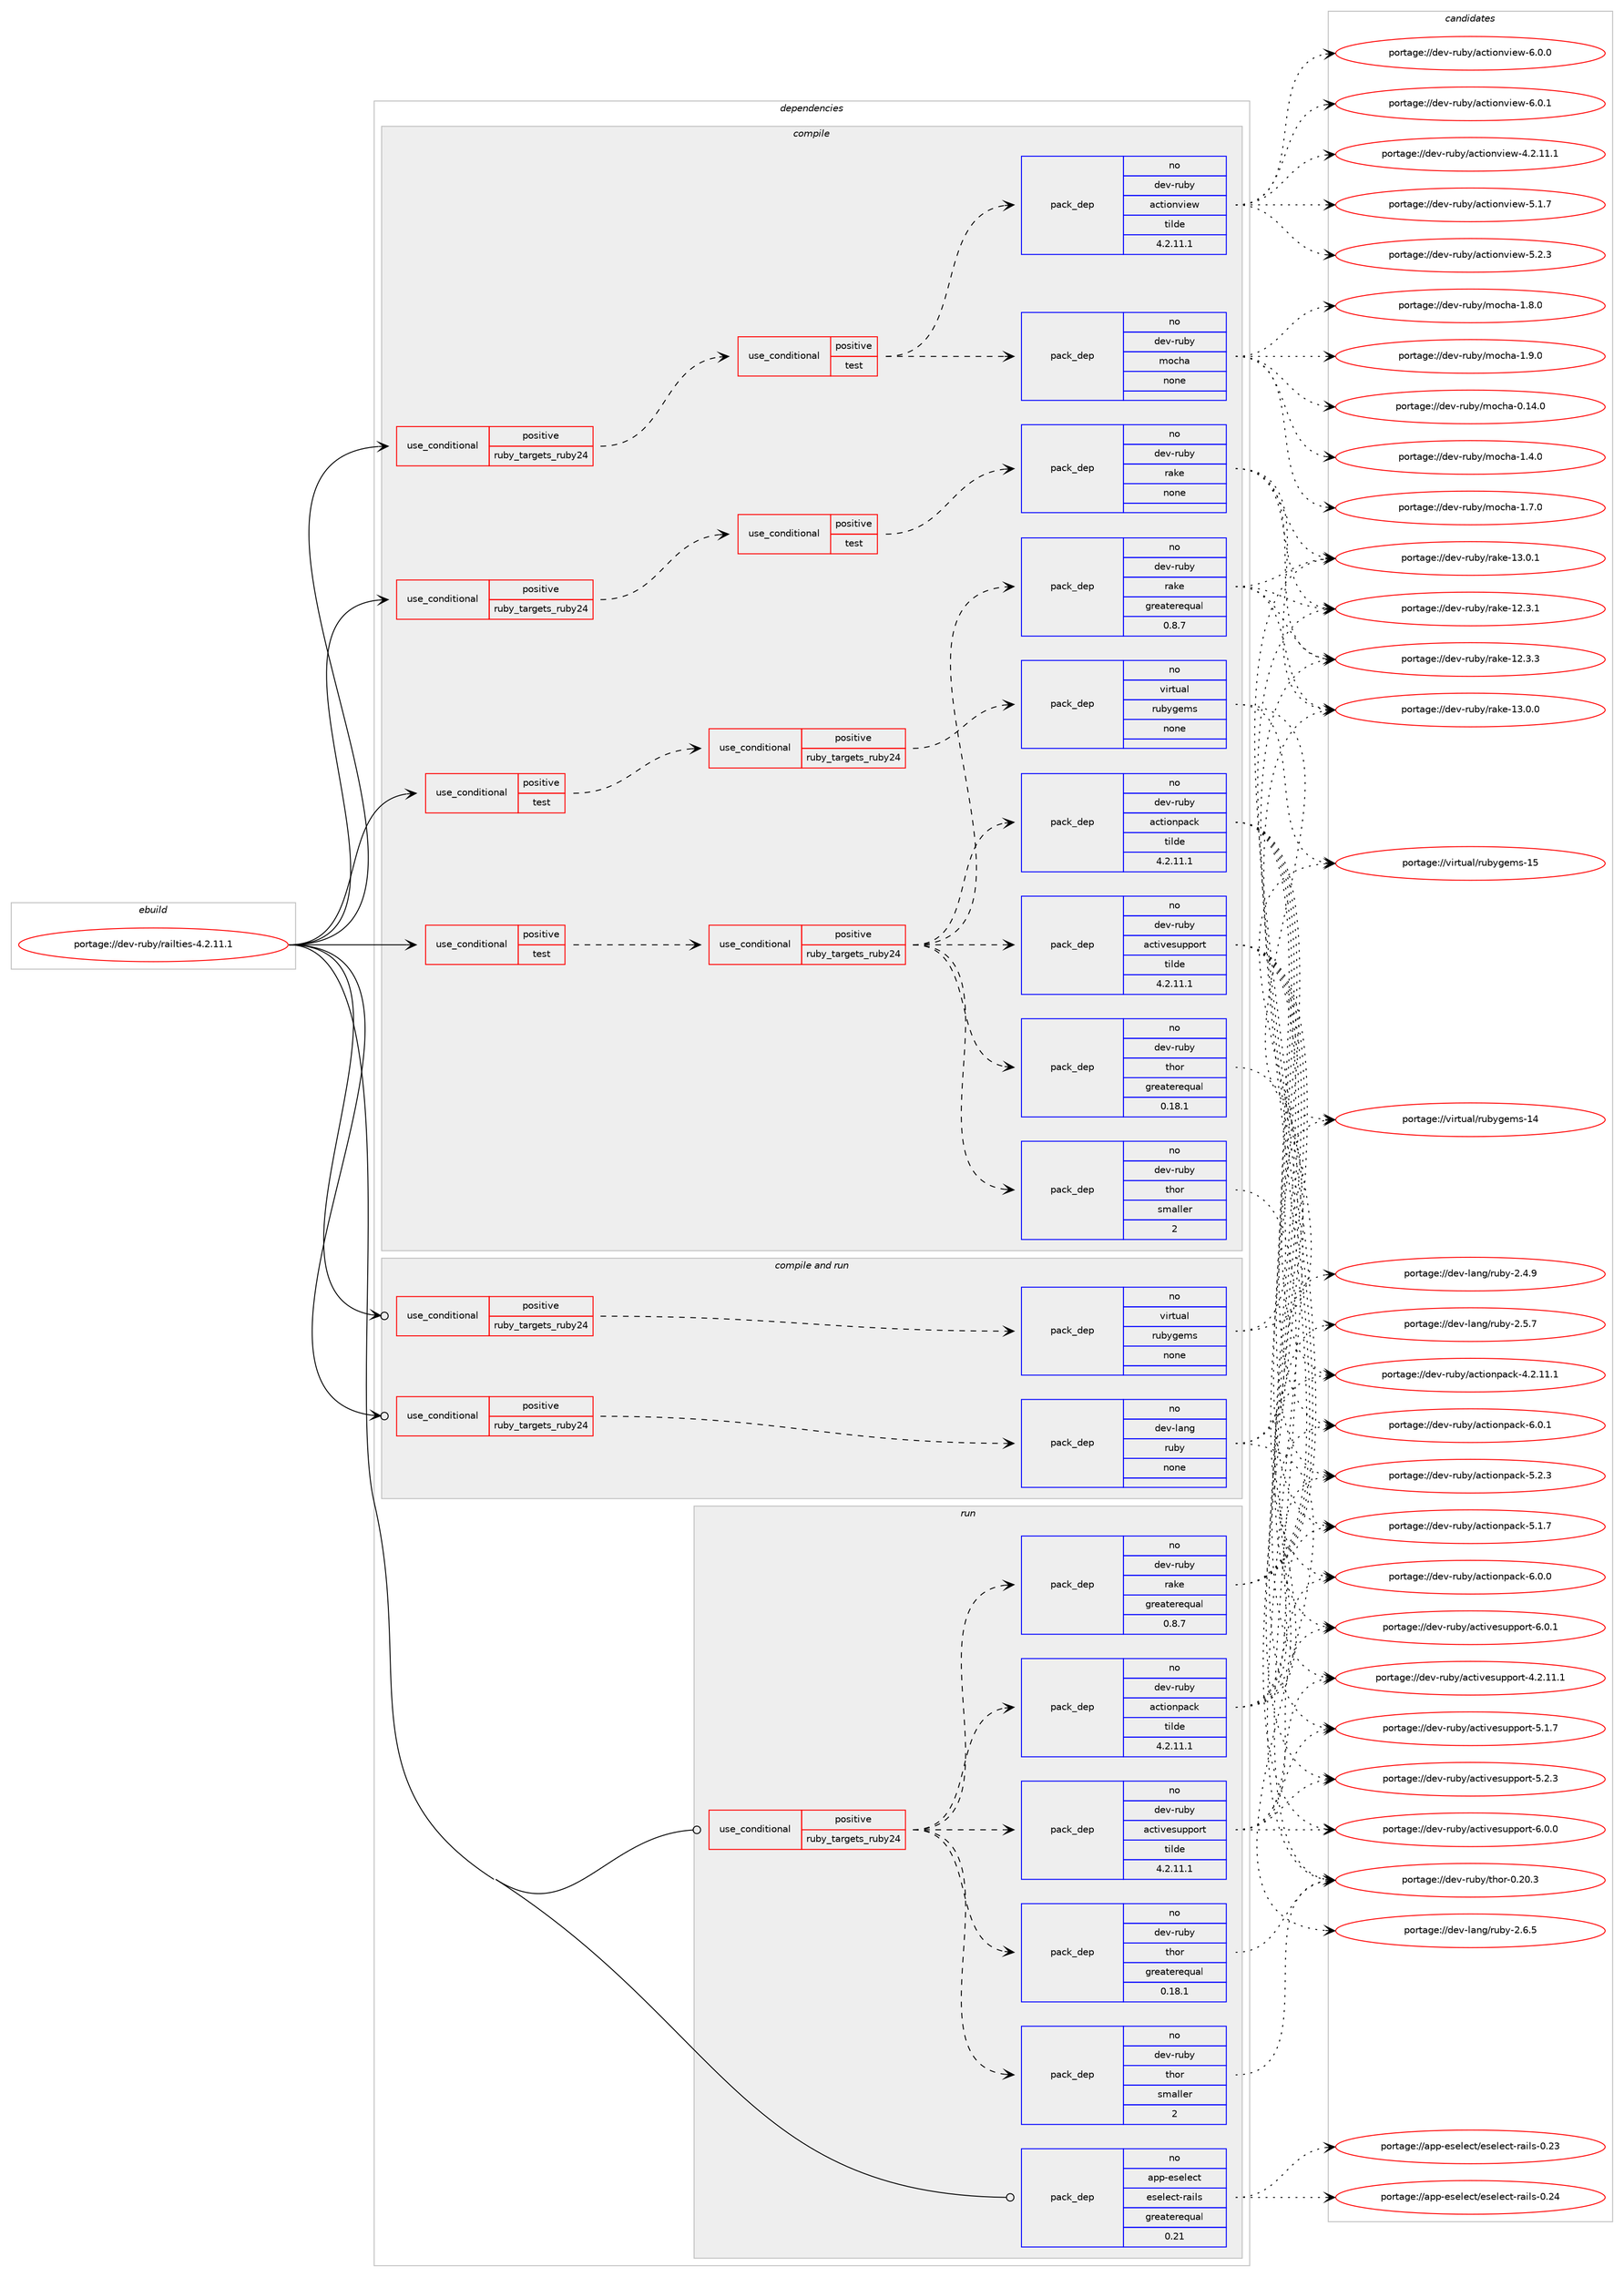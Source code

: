 digraph prolog {

# *************
# Graph options
# *************

newrank=true;
concentrate=true;
compound=true;
graph [rankdir=LR,fontname=Helvetica,fontsize=10,ranksep=1.5];#, ranksep=2.5, nodesep=0.2];
edge  [arrowhead=vee];
node  [fontname=Helvetica,fontsize=10];

# **********
# The ebuild
# **********

subgraph cluster_leftcol {
color=gray;
rank=same;
label=<<i>ebuild</i>>;
id [label="portage://dev-ruby/railties-4.2.11.1", color=red, width=4, href="../dev-ruby/railties-4.2.11.1.svg"];
}

# ****************
# The dependencies
# ****************

subgraph cluster_midcol {
color=gray;
label=<<i>dependencies</i>>;
subgraph cluster_compile {
fillcolor="#eeeeee";
style=filled;
label=<<i>compile</i>>;
subgraph cond60201 {
dependency236579 [label=<<TABLE BORDER="0" CELLBORDER="1" CELLSPACING="0" CELLPADDING="4"><TR><TD ROWSPAN="3" CELLPADDING="10">use_conditional</TD></TR><TR><TD>positive</TD></TR><TR><TD>ruby_targets_ruby24</TD></TR></TABLE>>, shape=none, color=red];
subgraph cond60202 {
dependency236580 [label=<<TABLE BORDER="0" CELLBORDER="1" CELLSPACING="0" CELLPADDING="4"><TR><TD ROWSPAN="3" CELLPADDING="10">use_conditional</TD></TR><TR><TD>positive</TD></TR><TR><TD>test</TD></TR></TABLE>>, shape=none, color=red];
subgraph pack172835 {
dependency236581 [label=<<TABLE BORDER="0" CELLBORDER="1" CELLSPACING="0" CELLPADDING="4" WIDTH="220"><TR><TD ROWSPAN="6" CELLPADDING="30">pack_dep</TD></TR><TR><TD WIDTH="110">no</TD></TR><TR><TD>dev-ruby</TD></TR><TR><TD>actionview</TD></TR><TR><TD>tilde</TD></TR><TR><TD>4.2.11.1</TD></TR></TABLE>>, shape=none, color=blue];
}
dependency236580:e -> dependency236581:w [weight=20,style="dashed",arrowhead="vee"];
subgraph pack172836 {
dependency236582 [label=<<TABLE BORDER="0" CELLBORDER="1" CELLSPACING="0" CELLPADDING="4" WIDTH="220"><TR><TD ROWSPAN="6" CELLPADDING="30">pack_dep</TD></TR><TR><TD WIDTH="110">no</TD></TR><TR><TD>dev-ruby</TD></TR><TR><TD>mocha</TD></TR><TR><TD>none</TD></TR><TR><TD></TD></TR></TABLE>>, shape=none, color=blue];
}
dependency236580:e -> dependency236582:w [weight=20,style="dashed",arrowhead="vee"];
}
dependency236579:e -> dependency236580:w [weight=20,style="dashed",arrowhead="vee"];
}
id:e -> dependency236579:w [weight=20,style="solid",arrowhead="vee"];
subgraph cond60203 {
dependency236583 [label=<<TABLE BORDER="0" CELLBORDER="1" CELLSPACING="0" CELLPADDING="4"><TR><TD ROWSPAN="3" CELLPADDING="10">use_conditional</TD></TR><TR><TD>positive</TD></TR><TR><TD>ruby_targets_ruby24</TD></TR></TABLE>>, shape=none, color=red];
subgraph cond60204 {
dependency236584 [label=<<TABLE BORDER="0" CELLBORDER="1" CELLSPACING="0" CELLPADDING="4"><TR><TD ROWSPAN="3" CELLPADDING="10">use_conditional</TD></TR><TR><TD>positive</TD></TR><TR><TD>test</TD></TR></TABLE>>, shape=none, color=red];
subgraph pack172837 {
dependency236585 [label=<<TABLE BORDER="0" CELLBORDER="1" CELLSPACING="0" CELLPADDING="4" WIDTH="220"><TR><TD ROWSPAN="6" CELLPADDING="30">pack_dep</TD></TR><TR><TD WIDTH="110">no</TD></TR><TR><TD>dev-ruby</TD></TR><TR><TD>rake</TD></TR><TR><TD>none</TD></TR><TR><TD></TD></TR></TABLE>>, shape=none, color=blue];
}
dependency236584:e -> dependency236585:w [weight=20,style="dashed",arrowhead="vee"];
}
dependency236583:e -> dependency236584:w [weight=20,style="dashed",arrowhead="vee"];
}
id:e -> dependency236583:w [weight=20,style="solid",arrowhead="vee"];
subgraph cond60205 {
dependency236586 [label=<<TABLE BORDER="0" CELLBORDER="1" CELLSPACING="0" CELLPADDING="4"><TR><TD ROWSPAN="3" CELLPADDING="10">use_conditional</TD></TR><TR><TD>positive</TD></TR><TR><TD>test</TD></TR></TABLE>>, shape=none, color=red];
subgraph cond60206 {
dependency236587 [label=<<TABLE BORDER="0" CELLBORDER="1" CELLSPACING="0" CELLPADDING="4"><TR><TD ROWSPAN="3" CELLPADDING="10">use_conditional</TD></TR><TR><TD>positive</TD></TR><TR><TD>ruby_targets_ruby24</TD></TR></TABLE>>, shape=none, color=red];
subgraph pack172838 {
dependency236588 [label=<<TABLE BORDER="0" CELLBORDER="1" CELLSPACING="0" CELLPADDING="4" WIDTH="220"><TR><TD ROWSPAN="6" CELLPADDING="30">pack_dep</TD></TR><TR><TD WIDTH="110">no</TD></TR><TR><TD>dev-ruby</TD></TR><TR><TD>activesupport</TD></TR><TR><TD>tilde</TD></TR><TR><TD>4.2.11.1</TD></TR></TABLE>>, shape=none, color=blue];
}
dependency236587:e -> dependency236588:w [weight=20,style="dashed",arrowhead="vee"];
subgraph pack172839 {
dependency236589 [label=<<TABLE BORDER="0" CELLBORDER="1" CELLSPACING="0" CELLPADDING="4" WIDTH="220"><TR><TD ROWSPAN="6" CELLPADDING="30">pack_dep</TD></TR><TR><TD WIDTH="110">no</TD></TR><TR><TD>dev-ruby</TD></TR><TR><TD>actionpack</TD></TR><TR><TD>tilde</TD></TR><TR><TD>4.2.11.1</TD></TR></TABLE>>, shape=none, color=blue];
}
dependency236587:e -> dependency236589:w [weight=20,style="dashed",arrowhead="vee"];
subgraph pack172840 {
dependency236590 [label=<<TABLE BORDER="0" CELLBORDER="1" CELLSPACING="0" CELLPADDING="4" WIDTH="220"><TR><TD ROWSPAN="6" CELLPADDING="30">pack_dep</TD></TR><TR><TD WIDTH="110">no</TD></TR><TR><TD>dev-ruby</TD></TR><TR><TD>thor</TD></TR><TR><TD>greaterequal</TD></TR><TR><TD>0.18.1</TD></TR></TABLE>>, shape=none, color=blue];
}
dependency236587:e -> dependency236590:w [weight=20,style="dashed",arrowhead="vee"];
subgraph pack172841 {
dependency236591 [label=<<TABLE BORDER="0" CELLBORDER="1" CELLSPACING="0" CELLPADDING="4" WIDTH="220"><TR><TD ROWSPAN="6" CELLPADDING="30">pack_dep</TD></TR><TR><TD WIDTH="110">no</TD></TR><TR><TD>dev-ruby</TD></TR><TR><TD>thor</TD></TR><TR><TD>smaller</TD></TR><TR><TD>2</TD></TR></TABLE>>, shape=none, color=blue];
}
dependency236587:e -> dependency236591:w [weight=20,style="dashed",arrowhead="vee"];
subgraph pack172842 {
dependency236592 [label=<<TABLE BORDER="0" CELLBORDER="1" CELLSPACING="0" CELLPADDING="4" WIDTH="220"><TR><TD ROWSPAN="6" CELLPADDING="30">pack_dep</TD></TR><TR><TD WIDTH="110">no</TD></TR><TR><TD>dev-ruby</TD></TR><TR><TD>rake</TD></TR><TR><TD>greaterequal</TD></TR><TR><TD>0.8.7</TD></TR></TABLE>>, shape=none, color=blue];
}
dependency236587:e -> dependency236592:w [weight=20,style="dashed",arrowhead="vee"];
}
dependency236586:e -> dependency236587:w [weight=20,style="dashed",arrowhead="vee"];
}
id:e -> dependency236586:w [weight=20,style="solid",arrowhead="vee"];
subgraph cond60207 {
dependency236593 [label=<<TABLE BORDER="0" CELLBORDER="1" CELLSPACING="0" CELLPADDING="4"><TR><TD ROWSPAN="3" CELLPADDING="10">use_conditional</TD></TR><TR><TD>positive</TD></TR><TR><TD>test</TD></TR></TABLE>>, shape=none, color=red];
subgraph cond60208 {
dependency236594 [label=<<TABLE BORDER="0" CELLBORDER="1" CELLSPACING="0" CELLPADDING="4"><TR><TD ROWSPAN="3" CELLPADDING="10">use_conditional</TD></TR><TR><TD>positive</TD></TR><TR><TD>ruby_targets_ruby24</TD></TR></TABLE>>, shape=none, color=red];
subgraph pack172843 {
dependency236595 [label=<<TABLE BORDER="0" CELLBORDER="1" CELLSPACING="0" CELLPADDING="4" WIDTH="220"><TR><TD ROWSPAN="6" CELLPADDING="30">pack_dep</TD></TR><TR><TD WIDTH="110">no</TD></TR><TR><TD>virtual</TD></TR><TR><TD>rubygems</TD></TR><TR><TD>none</TD></TR><TR><TD></TD></TR></TABLE>>, shape=none, color=blue];
}
dependency236594:e -> dependency236595:w [weight=20,style="dashed",arrowhead="vee"];
}
dependency236593:e -> dependency236594:w [weight=20,style="dashed",arrowhead="vee"];
}
id:e -> dependency236593:w [weight=20,style="solid",arrowhead="vee"];
}
subgraph cluster_compileandrun {
fillcolor="#eeeeee";
style=filled;
label=<<i>compile and run</i>>;
subgraph cond60209 {
dependency236596 [label=<<TABLE BORDER="0" CELLBORDER="1" CELLSPACING="0" CELLPADDING="4"><TR><TD ROWSPAN="3" CELLPADDING="10">use_conditional</TD></TR><TR><TD>positive</TD></TR><TR><TD>ruby_targets_ruby24</TD></TR></TABLE>>, shape=none, color=red];
subgraph pack172844 {
dependency236597 [label=<<TABLE BORDER="0" CELLBORDER="1" CELLSPACING="0" CELLPADDING="4" WIDTH="220"><TR><TD ROWSPAN="6" CELLPADDING="30">pack_dep</TD></TR><TR><TD WIDTH="110">no</TD></TR><TR><TD>dev-lang</TD></TR><TR><TD>ruby</TD></TR><TR><TD>none</TD></TR><TR><TD></TD></TR></TABLE>>, shape=none, color=blue];
}
dependency236596:e -> dependency236597:w [weight=20,style="dashed",arrowhead="vee"];
}
id:e -> dependency236596:w [weight=20,style="solid",arrowhead="odotvee"];
subgraph cond60210 {
dependency236598 [label=<<TABLE BORDER="0" CELLBORDER="1" CELLSPACING="0" CELLPADDING="4"><TR><TD ROWSPAN="3" CELLPADDING="10">use_conditional</TD></TR><TR><TD>positive</TD></TR><TR><TD>ruby_targets_ruby24</TD></TR></TABLE>>, shape=none, color=red];
subgraph pack172845 {
dependency236599 [label=<<TABLE BORDER="0" CELLBORDER="1" CELLSPACING="0" CELLPADDING="4" WIDTH="220"><TR><TD ROWSPAN="6" CELLPADDING="30">pack_dep</TD></TR><TR><TD WIDTH="110">no</TD></TR><TR><TD>virtual</TD></TR><TR><TD>rubygems</TD></TR><TR><TD>none</TD></TR><TR><TD></TD></TR></TABLE>>, shape=none, color=blue];
}
dependency236598:e -> dependency236599:w [weight=20,style="dashed",arrowhead="vee"];
}
id:e -> dependency236598:w [weight=20,style="solid",arrowhead="odotvee"];
}
subgraph cluster_run {
fillcolor="#eeeeee";
style=filled;
label=<<i>run</i>>;
subgraph cond60211 {
dependency236600 [label=<<TABLE BORDER="0" CELLBORDER="1" CELLSPACING="0" CELLPADDING="4"><TR><TD ROWSPAN="3" CELLPADDING="10">use_conditional</TD></TR><TR><TD>positive</TD></TR><TR><TD>ruby_targets_ruby24</TD></TR></TABLE>>, shape=none, color=red];
subgraph pack172846 {
dependency236601 [label=<<TABLE BORDER="0" CELLBORDER="1" CELLSPACING="0" CELLPADDING="4" WIDTH="220"><TR><TD ROWSPAN="6" CELLPADDING="30">pack_dep</TD></TR><TR><TD WIDTH="110">no</TD></TR><TR><TD>dev-ruby</TD></TR><TR><TD>activesupport</TD></TR><TR><TD>tilde</TD></TR><TR><TD>4.2.11.1</TD></TR></TABLE>>, shape=none, color=blue];
}
dependency236600:e -> dependency236601:w [weight=20,style="dashed",arrowhead="vee"];
subgraph pack172847 {
dependency236602 [label=<<TABLE BORDER="0" CELLBORDER="1" CELLSPACING="0" CELLPADDING="4" WIDTH="220"><TR><TD ROWSPAN="6" CELLPADDING="30">pack_dep</TD></TR><TR><TD WIDTH="110">no</TD></TR><TR><TD>dev-ruby</TD></TR><TR><TD>actionpack</TD></TR><TR><TD>tilde</TD></TR><TR><TD>4.2.11.1</TD></TR></TABLE>>, shape=none, color=blue];
}
dependency236600:e -> dependency236602:w [weight=20,style="dashed",arrowhead="vee"];
subgraph pack172848 {
dependency236603 [label=<<TABLE BORDER="0" CELLBORDER="1" CELLSPACING="0" CELLPADDING="4" WIDTH="220"><TR><TD ROWSPAN="6" CELLPADDING="30">pack_dep</TD></TR><TR><TD WIDTH="110">no</TD></TR><TR><TD>dev-ruby</TD></TR><TR><TD>thor</TD></TR><TR><TD>greaterequal</TD></TR><TR><TD>0.18.1</TD></TR></TABLE>>, shape=none, color=blue];
}
dependency236600:e -> dependency236603:w [weight=20,style="dashed",arrowhead="vee"];
subgraph pack172849 {
dependency236604 [label=<<TABLE BORDER="0" CELLBORDER="1" CELLSPACING="0" CELLPADDING="4" WIDTH="220"><TR><TD ROWSPAN="6" CELLPADDING="30">pack_dep</TD></TR><TR><TD WIDTH="110">no</TD></TR><TR><TD>dev-ruby</TD></TR><TR><TD>thor</TD></TR><TR><TD>smaller</TD></TR><TR><TD>2</TD></TR></TABLE>>, shape=none, color=blue];
}
dependency236600:e -> dependency236604:w [weight=20,style="dashed",arrowhead="vee"];
subgraph pack172850 {
dependency236605 [label=<<TABLE BORDER="0" CELLBORDER="1" CELLSPACING="0" CELLPADDING="4" WIDTH="220"><TR><TD ROWSPAN="6" CELLPADDING="30">pack_dep</TD></TR><TR><TD WIDTH="110">no</TD></TR><TR><TD>dev-ruby</TD></TR><TR><TD>rake</TD></TR><TR><TD>greaterequal</TD></TR><TR><TD>0.8.7</TD></TR></TABLE>>, shape=none, color=blue];
}
dependency236600:e -> dependency236605:w [weight=20,style="dashed",arrowhead="vee"];
}
id:e -> dependency236600:w [weight=20,style="solid",arrowhead="odot"];
subgraph pack172851 {
dependency236606 [label=<<TABLE BORDER="0" CELLBORDER="1" CELLSPACING="0" CELLPADDING="4" WIDTH="220"><TR><TD ROWSPAN="6" CELLPADDING="30">pack_dep</TD></TR><TR><TD WIDTH="110">no</TD></TR><TR><TD>app-eselect</TD></TR><TR><TD>eselect-rails</TD></TR><TR><TD>greaterequal</TD></TR><TR><TD>0.21</TD></TR></TABLE>>, shape=none, color=blue];
}
id:e -> dependency236606:w [weight=20,style="solid",arrowhead="odot"];
}
}

# **************
# The candidates
# **************

subgraph cluster_choices {
rank=same;
color=gray;
label=<<i>candidates</i>>;

subgraph choice172835 {
color=black;
nodesep=1;
choiceportage1001011184511411798121479799116105111110118105101119455246504649494649 [label="portage://dev-ruby/actionview-4.2.11.1", color=red, width=4,href="../dev-ruby/actionview-4.2.11.1.svg"];
choiceportage1001011184511411798121479799116105111110118105101119455346494655 [label="portage://dev-ruby/actionview-5.1.7", color=red, width=4,href="../dev-ruby/actionview-5.1.7.svg"];
choiceportage1001011184511411798121479799116105111110118105101119455346504651 [label="portage://dev-ruby/actionview-5.2.3", color=red, width=4,href="../dev-ruby/actionview-5.2.3.svg"];
choiceportage1001011184511411798121479799116105111110118105101119455446484648 [label="portage://dev-ruby/actionview-6.0.0", color=red, width=4,href="../dev-ruby/actionview-6.0.0.svg"];
choiceportage1001011184511411798121479799116105111110118105101119455446484649 [label="portage://dev-ruby/actionview-6.0.1", color=red, width=4,href="../dev-ruby/actionview-6.0.1.svg"];
dependency236581:e -> choiceportage1001011184511411798121479799116105111110118105101119455246504649494649:w [style=dotted,weight="100"];
dependency236581:e -> choiceportage1001011184511411798121479799116105111110118105101119455346494655:w [style=dotted,weight="100"];
dependency236581:e -> choiceportage1001011184511411798121479799116105111110118105101119455346504651:w [style=dotted,weight="100"];
dependency236581:e -> choiceportage1001011184511411798121479799116105111110118105101119455446484648:w [style=dotted,weight="100"];
dependency236581:e -> choiceportage1001011184511411798121479799116105111110118105101119455446484649:w [style=dotted,weight="100"];
}
subgraph choice172836 {
color=black;
nodesep=1;
choiceportage100101118451141179812147109111991049745484649524648 [label="portage://dev-ruby/mocha-0.14.0", color=red, width=4,href="../dev-ruby/mocha-0.14.0.svg"];
choiceportage1001011184511411798121471091119910497454946524648 [label="portage://dev-ruby/mocha-1.4.0", color=red, width=4,href="../dev-ruby/mocha-1.4.0.svg"];
choiceportage1001011184511411798121471091119910497454946554648 [label="portage://dev-ruby/mocha-1.7.0", color=red, width=4,href="../dev-ruby/mocha-1.7.0.svg"];
choiceportage1001011184511411798121471091119910497454946564648 [label="portage://dev-ruby/mocha-1.8.0", color=red, width=4,href="../dev-ruby/mocha-1.8.0.svg"];
choiceportage1001011184511411798121471091119910497454946574648 [label="portage://dev-ruby/mocha-1.9.0", color=red, width=4,href="../dev-ruby/mocha-1.9.0.svg"];
dependency236582:e -> choiceportage100101118451141179812147109111991049745484649524648:w [style=dotted,weight="100"];
dependency236582:e -> choiceportage1001011184511411798121471091119910497454946524648:w [style=dotted,weight="100"];
dependency236582:e -> choiceportage1001011184511411798121471091119910497454946554648:w [style=dotted,weight="100"];
dependency236582:e -> choiceportage1001011184511411798121471091119910497454946564648:w [style=dotted,weight="100"];
dependency236582:e -> choiceportage1001011184511411798121471091119910497454946574648:w [style=dotted,weight="100"];
}
subgraph choice172837 {
color=black;
nodesep=1;
choiceportage1001011184511411798121471149710710145495046514649 [label="portage://dev-ruby/rake-12.3.1", color=red, width=4,href="../dev-ruby/rake-12.3.1.svg"];
choiceportage1001011184511411798121471149710710145495046514651 [label="portage://dev-ruby/rake-12.3.3", color=red, width=4,href="../dev-ruby/rake-12.3.3.svg"];
choiceportage1001011184511411798121471149710710145495146484648 [label="portage://dev-ruby/rake-13.0.0", color=red, width=4,href="../dev-ruby/rake-13.0.0.svg"];
choiceportage1001011184511411798121471149710710145495146484649 [label="portage://dev-ruby/rake-13.0.1", color=red, width=4,href="../dev-ruby/rake-13.0.1.svg"];
dependency236585:e -> choiceportage1001011184511411798121471149710710145495046514649:w [style=dotted,weight="100"];
dependency236585:e -> choiceportage1001011184511411798121471149710710145495046514651:w [style=dotted,weight="100"];
dependency236585:e -> choiceportage1001011184511411798121471149710710145495146484648:w [style=dotted,weight="100"];
dependency236585:e -> choiceportage1001011184511411798121471149710710145495146484649:w [style=dotted,weight="100"];
}
subgraph choice172838 {
color=black;
nodesep=1;
choiceportage1001011184511411798121479799116105118101115117112112111114116455246504649494649 [label="portage://dev-ruby/activesupport-4.2.11.1", color=red, width=4,href="../dev-ruby/activesupport-4.2.11.1.svg"];
choiceportage1001011184511411798121479799116105118101115117112112111114116455346494655 [label="portage://dev-ruby/activesupport-5.1.7", color=red, width=4,href="../dev-ruby/activesupport-5.1.7.svg"];
choiceportage1001011184511411798121479799116105118101115117112112111114116455346504651 [label="portage://dev-ruby/activesupport-5.2.3", color=red, width=4,href="../dev-ruby/activesupport-5.2.3.svg"];
choiceportage1001011184511411798121479799116105118101115117112112111114116455446484648 [label="portage://dev-ruby/activesupport-6.0.0", color=red, width=4,href="../dev-ruby/activesupport-6.0.0.svg"];
choiceportage1001011184511411798121479799116105118101115117112112111114116455446484649 [label="portage://dev-ruby/activesupport-6.0.1", color=red, width=4,href="../dev-ruby/activesupport-6.0.1.svg"];
dependency236588:e -> choiceportage1001011184511411798121479799116105118101115117112112111114116455246504649494649:w [style=dotted,weight="100"];
dependency236588:e -> choiceportage1001011184511411798121479799116105118101115117112112111114116455346494655:w [style=dotted,weight="100"];
dependency236588:e -> choiceportage1001011184511411798121479799116105118101115117112112111114116455346504651:w [style=dotted,weight="100"];
dependency236588:e -> choiceportage1001011184511411798121479799116105118101115117112112111114116455446484648:w [style=dotted,weight="100"];
dependency236588:e -> choiceportage1001011184511411798121479799116105118101115117112112111114116455446484649:w [style=dotted,weight="100"];
}
subgraph choice172839 {
color=black;
nodesep=1;
choiceportage10010111845114117981214797991161051111101129799107455246504649494649 [label="portage://dev-ruby/actionpack-4.2.11.1", color=red, width=4,href="../dev-ruby/actionpack-4.2.11.1.svg"];
choiceportage10010111845114117981214797991161051111101129799107455346494655 [label="portage://dev-ruby/actionpack-5.1.7", color=red, width=4,href="../dev-ruby/actionpack-5.1.7.svg"];
choiceportage10010111845114117981214797991161051111101129799107455346504651 [label="portage://dev-ruby/actionpack-5.2.3", color=red, width=4,href="../dev-ruby/actionpack-5.2.3.svg"];
choiceportage10010111845114117981214797991161051111101129799107455446484648 [label="portage://dev-ruby/actionpack-6.0.0", color=red, width=4,href="../dev-ruby/actionpack-6.0.0.svg"];
choiceportage10010111845114117981214797991161051111101129799107455446484649 [label="portage://dev-ruby/actionpack-6.0.1", color=red, width=4,href="../dev-ruby/actionpack-6.0.1.svg"];
dependency236589:e -> choiceportage10010111845114117981214797991161051111101129799107455246504649494649:w [style=dotted,weight="100"];
dependency236589:e -> choiceportage10010111845114117981214797991161051111101129799107455346494655:w [style=dotted,weight="100"];
dependency236589:e -> choiceportage10010111845114117981214797991161051111101129799107455346504651:w [style=dotted,weight="100"];
dependency236589:e -> choiceportage10010111845114117981214797991161051111101129799107455446484648:w [style=dotted,weight="100"];
dependency236589:e -> choiceportage10010111845114117981214797991161051111101129799107455446484649:w [style=dotted,weight="100"];
}
subgraph choice172840 {
color=black;
nodesep=1;
choiceportage10010111845114117981214711610411111445484650484651 [label="portage://dev-ruby/thor-0.20.3", color=red, width=4,href="../dev-ruby/thor-0.20.3.svg"];
dependency236590:e -> choiceportage10010111845114117981214711610411111445484650484651:w [style=dotted,weight="100"];
}
subgraph choice172841 {
color=black;
nodesep=1;
choiceportage10010111845114117981214711610411111445484650484651 [label="portage://dev-ruby/thor-0.20.3", color=red, width=4,href="../dev-ruby/thor-0.20.3.svg"];
dependency236591:e -> choiceportage10010111845114117981214711610411111445484650484651:w [style=dotted,weight="100"];
}
subgraph choice172842 {
color=black;
nodesep=1;
choiceportage1001011184511411798121471149710710145495046514649 [label="portage://dev-ruby/rake-12.3.1", color=red, width=4,href="../dev-ruby/rake-12.3.1.svg"];
choiceportage1001011184511411798121471149710710145495046514651 [label="portage://dev-ruby/rake-12.3.3", color=red, width=4,href="../dev-ruby/rake-12.3.3.svg"];
choiceportage1001011184511411798121471149710710145495146484648 [label="portage://dev-ruby/rake-13.0.0", color=red, width=4,href="../dev-ruby/rake-13.0.0.svg"];
choiceportage1001011184511411798121471149710710145495146484649 [label="portage://dev-ruby/rake-13.0.1", color=red, width=4,href="../dev-ruby/rake-13.0.1.svg"];
dependency236592:e -> choiceportage1001011184511411798121471149710710145495046514649:w [style=dotted,weight="100"];
dependency236592:e -> choiceportage1001011184511411798121471149710710145495046514651:w [style=dotted,weight="100"];
dependency236592:e -> choiceportage1001011184511411798121471149710710145495146484648:w [style=dotted,weight="100"];
dependency236592:e -> choiceportage1001011184511411798121471149710710145495146484649:w [style=dotted,weight="100"];
}
subgraph choice172843 {
color=black;
nodesep=1;
choiceportage118105114116117971084711411798121103101109115454952 [label="portage://virtual/rubygems-14", color=red, width=4,href="../virtual/rubygems-14.svg"];
choiceportage118105114116117971084711411798121103101109115454953 [label="portage://virtual/rubygems-15", color=red, width=4,href="../virtual/rubygems-15.svg"];
dependency236595:e -> choiceportage118105114116117971084711411798121103101109115454952:w [style=dotted,weight="100"];
dependency236595:e -> choiceportage118105114116117971084711411798121103101109115454953:w [style=dotted,weight="100"];
}
subgraph choice172844 {
color=black;
nodesep=1;
choiceportage10010111845108971101034711411798121455046524657 [label="portage://dev-lang/ruby-2.4.9", color=red, width=4,href="../dev-lang/ruby-2.4.9.svg"];
choiceportage10010111845108971101034711411798121455046534655 [label="portage://dev-lang/ruby-2.5.7", color=red, width=4,href="../dev-lang/ruby-2.5.7.svg"];
choiceportage10010111845108971101034711411798121455046544653 [label="portage://dev-lang/ruby-2.6.5", color=red, width=4,href="../dev-lang/ruby-2.6.5.svg"];
dependency236597:e -> choiceportage10010111845108971101034711411798121455046524657:w [style=dotted,weight="100"];
dependency236597:e -> choiceportage10010111845108971101034711411798121455046534655:w [style=dotted,weight="100"];
dependency236597:e -> choiceportage10010111845108971101034711411798121455046544653:w [style=dotted,weight="100"];
}
subgraph choice172845 {
color=black;
nodesep=1;
choiceportage118105114116117971084711411798121103101109115454952 [label="portage://virtual/rubygems-14", color=red, width=4,href="../virtual/rubygems-14.svg"];
choiceportage118105114116117971084711411798121103101109115454953 [label="portage://virtual/rubygems-15", color=red, width=4,href="../virtual/rubygems-15.svg"];
dependency236599:e -> choiceportage118105114116117971084711411798121103101109115454952:w [style=dotted,weight="100"];
dependency236599:e -> choiceportage118105114116117971084711411798121103101109115454953:w [style=dotted,weight="100"];
}
subgraph choice172846 {
color=black;
nodesep=1;
choiceportage1001011184511411798121479799116105118101115117112112111114116455246504649494649 [label="portage://dev-ruby/activesupport-4.2.11.1", color=red, width=4,href="../dev-ruby/activesupport-4.2.11.1.svg"];
choiceportage1001011184511411798121479799116105118101115117112112111114116455346494655 [label="portage://dev-ruby/activesupport-5.1.7", color=red, width=4,href="../dev-ruby/activesupport-5.1.7.svg"];
choiceportage1001011184511411798121479799116105118101115117112112111114116455346504651 [label="portage://dev-ruby/activesupport-5.2.3", color=red, width=4,href="../dev-ruby/activesupport-5.2.3.svg"];
choiceportage1001011184511411798121479799116105118101115117112112111114116455446484648 [label="portage://dev-ruby/activesupport-6.0.0", color=red, width=4,href="../dev-ruby/activesupport-6.0.0.svg"];
choiceportage1001011184511411798121479799116105118101115117112112111114116455446484649 [label="portage://dev-ruby/activesupport-6.0.1", color=red, width=4,href="../dev-ruby/activesupport-6.0.1.svg"];
dependency236601:e -> choiceportage1001011184511411798121479799116105118101115117112112111114116455246504649494649:w [style=dotted,weight="100"];
dependency236601:e -> choiceportage1001011184511411798121479799116105118101115117112112111114116455346494655:w [style=dotted,weight="100"];
dependency236601:e -> choiceportage1001011184511411798121479799116105118101115117112112111114116455346504651:w [style=dotted,weight="100"];
dependency236601:e -> choiceportage1001011184511411798121479799116105118101115117112112111114116455446484648:w [style=dotted,weight="100"];
dependency236601:e -> choiceportage1001011184511411798121479799116105118101115117112112111114116455446484649:w [style=dotted,weight="100"];
}
subgraph choice172847 {
color=black;
nodesep=1;
choiceportage10010111845114117981214797991161051111101129799107455246504649494649 [label="portage://dev-ruby/actionpack-4.2.11.1", color=red, width=4,href="../dev-ruby/actionpack-4.2.11.1.svg"];
choiceportage10010111845114117981214797991161051111101129799107455346494655 [label="portage://dev-ruby/actionpack-5.1.7", color=red, width=4,href="../dev-ruby/actionpack-5.1.7.svg"];
choiceportage10010111845114117981214797991161051111101129799107455346504651 [label="portage://dev-ruby/actionpack-5.2.3", color=red, width=4,href="../dev-ruby/actionpack-5.2.3.svg"];
choiceportage10010111845114117981214797991161051111101129799107455446484648 [label="portage://dev-ruby/actionpack-6.0.0", color=red, width=4,href="../dev-ruby/actionpack-6.0.0.svg"];
choiceportage10010111845114117981214797991161051111101129799107455446484649 [label="portage://dev-ruby/actionpack-6.0.1", color=red, width=4,href="../dev-ruby/actionpack-6.0.1.svg"];
dependency236602:e -> choiceportage10010111845114117981214797991161051111101129799107455246504649494649:w [style=dotted,weight="100"];
dependency236602:e -> choiceportage10010111845114117981214797991161051111101129799107455346494655:w [style=dotted,weight="100"];
dependency236602:e -> choiceportage10010111845114117981214797991161051111101129799107455346504651:w [style=dotted,weight="100"];
dependency236602:e -> choiceportage10010111845114117981214797991161051111101129799107455446484648:w [style=dotted,weight="100"];
dependency236602:e -> choiceportage10010111845114117981214797991161051111101129799107455446484649:w [style=dotted,weight="100"];
}
subgraph choice172848 {
color=black;
nodesep=1;
choiceportage10010111845114117981214711610411111445484650484651 [label="portage://dev-ruby/thor-0.20.3", color=red, width=4,href="../dev-ruby/thor-0.20.3.svg"];
dependency236603:e -> choiceportage10010111845114117981214711610411111445484650484651:w [style=dotted,weight="100"];
}
subgraph choice172849 {
color=black;
nodesep=1;
choiceportage10010111845114117981214711610411111445484650484651 [label="portage://dev-ruby/thor-0.20.3", color=red, width=4,href="../dev-ruby/thor-0.20.3.svg"];
dependency236604:e -> choiceportage10010111845114117981214711610411111445484650484651:w [style=dotted,weight="100"];
}
subgraph choice172850 {
color=black;
nodesep=1;
choiceportage1001011184511411798121471149710710145495046514649 [label="portage://dev-ruby/rake-12.3.1", color=red, width=4,href="../dev-ruby/rake-12.3.1.svg"];
choiceportage1001011184511411798121471149710710145495046514651 [label="portage://dev-ruby/rake-12.3.3", color=red, width=4,href="../dev-ruby/rake-12.3.3.svg"];
choiceportage1001011184511411798121471149710710145495146484648 [label="portage://dev-ruby/rake-13.0.0", color=red, width=4,href="../dev-ruby/rake-13.0.0.svg"];
choiceportage1001011184511411798121471149710710145495146484649 [label="portage://dev-ruby/rake-13.0.1", color=red, width=4,href="../dev-ruby/rake-13.0.1.svg"];
dependency236605:e -> choiceportage1001011184511411798121471149710710145495046514649:w [style=dotted,weight="100"];
dependency236605:e -> choiceportage1001011184511411798121471149710710145495046514651:w [style=dotted,weight="100"];
dependency236605:e -> choiceportage1001011184511411798121471149710710145495146484648:w [style=dotted,weight="100"];
dependency236605:e -> choiceportage1001011184511411798121471149710710145495146484649:w [style=dotted,weight="100"];
}
subgraph choice172851 {
color=black;
nodesep=1;
choiceportage971121124510111510110810199116471011151011081019911645114971051081154548465051 [label="portage://app-eselect/eselect-rails-0.23", color=red, width=4,href="../app-eselect/eselect-rails-0.23.svg"];
choiceportage971121124510111510110810199116471011151011081019911645114971051081154548465052 [label="portage://app-eselect/eselect-rails-0.24", color=red, width=4,href="../app-eselect/eselect-rails-0.24.svg"];
dependency236606:e -> choiceportage971121124510111510110810199116471011151011081019911645114971051081154548465051:w [style=dotted,weight="100"];
dependency236606:e -> choiceportage971121124510111510110810199116471011151011081019911645114971051081154548465052:w [style=dotted,weight="100"];
}
}

}
